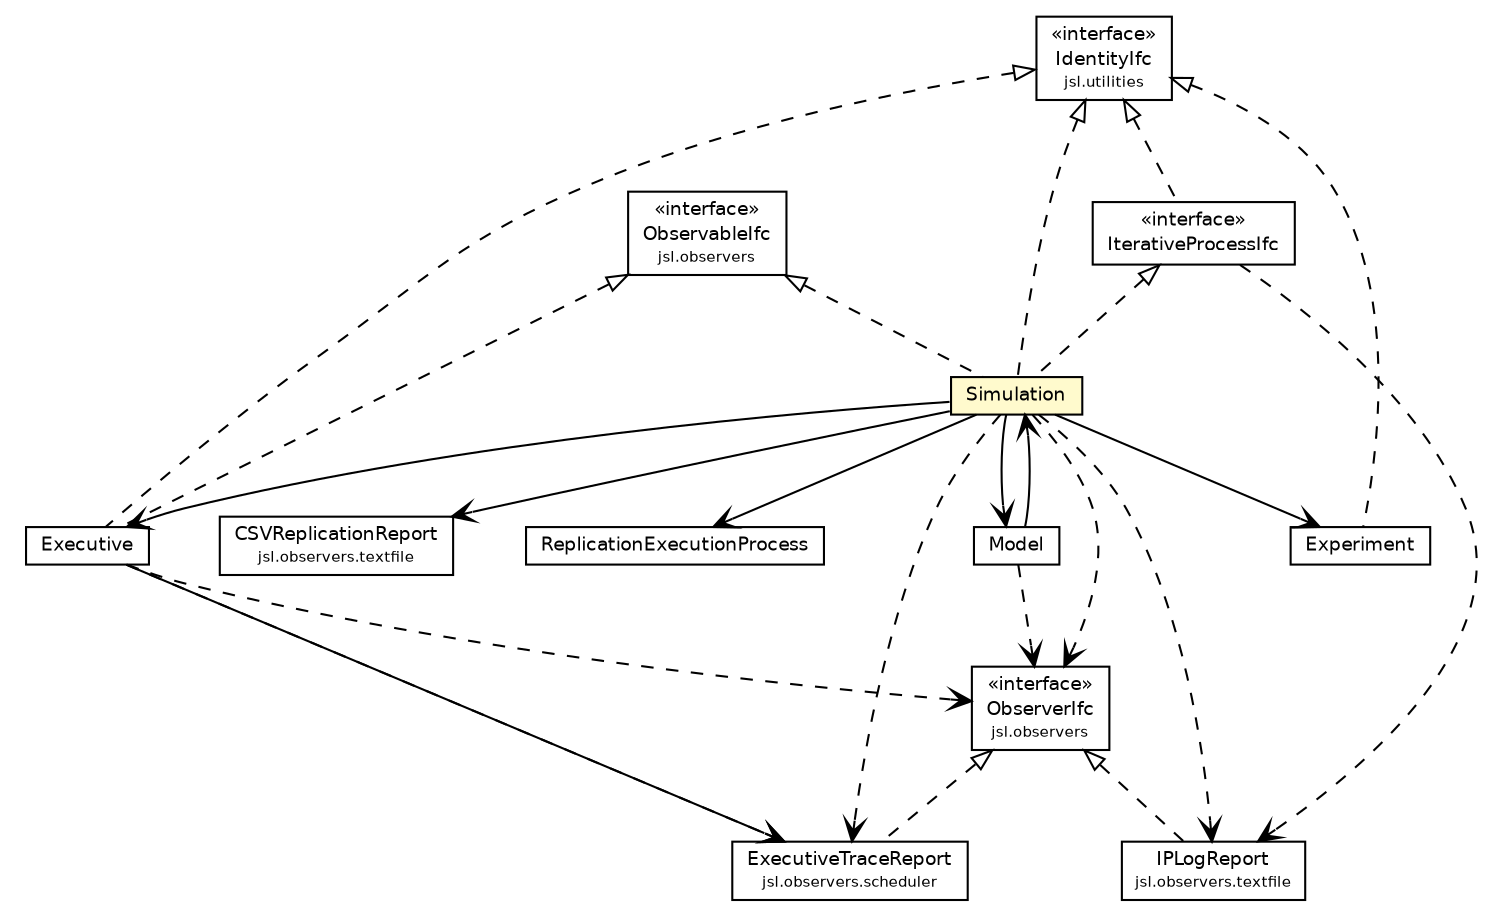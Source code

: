 #!/usr/local/bin/dot
#
# Class diagram 
# Generated by UMLGraph version 5.4 (http://www.umlgraph.org/)
#

digraph G {
	edge [fontname="Helvetica",fontsize=10,labelfontname="Helvetica",labelfontsize=10];
	node [fontname="Helvetica",fontsize=10,shape=plaintext];
	nodesep=0.25;
	ranksep=0.5;
	// jsl.modeling.Simulation
	c184185 [label=<<table title="jsl.modeling.Simulation" border="0" cellborder="1" cellspacing="0" cellpadding="2" port="p" bgcolor="lemonChiffon" href="./Simulation.html">
		<tr><td><table border="0" cellspacing="0" cellpadding="1">
<tr><td align="center" balign="center"> Simulation </td></tr>
		</table></td></tr>
		</table>>, URL="./Simulation.html", fontname="Helvetica", fontcolor="black", fontsize=9.0];
	// jsl.modeling.Simulation.ReplicationExecutionProcess
	c184186 [label=<<table title="jsl.modeling.Simulation.ReplicationExecutionProcess" border="0" cellborder="1" cellspacing="0" cellpadding="2" port="p" href="./Simulation.ReplicationExecutionProcess.html">
		<tr><td><table border="0" cellspacing="0" cellpadding="1">
<tr><td align="center" balign="center"> ReplicationExecutionProcess </td></tr>
		</table></td></tr>
		</table>>, URL="./Simulation.ReplicationExecutionProcess.html", fontname="Helvetica", fontcolor="black", fontsize=9.0];
	// jsl.modeling.Model
	c184195 [label=<<table title="jsl.modeling.Model" border="0" cellborder="1" cellspacing="0" cellpadding="2" port="p" href="./Model.html">
		<tr><td><table border="0" cellspacing="0" cellpadding="1">
<tr><td align="center" balign="center"> Model </td></tr>
		</table></td></tr>
		</table>>, URL="./Model.html", fontname="Helvetica", fontcolor="black", fontsize=9.0];
	// jsl.modeling.IterativeProcessIfc
	c184199 [label=<<table title="jsl.modeling.IterativeProcessIfc" border="0" cellborder="1" cellspacing="0" cellpadding="2" port="p" href="./IterativeProcessIfc.html">
		<tr><td><table border="0" cellspacing="0" cellpadding="1">
<tr><td align="center" balign="center"> &#171;interface&#187; </td></tr>
<tr><td align="center" balign="center"> IterativeProcessIfc </td></tr>
		</table></td></tr>
		</table>>, URL="./IterativeProcessIfc.html", fontname="Helvetica", fontcolor="black", fontsize=9.0];
	// jsl.modeling.Experiment
	c184203 [label=<<table title="jsl.modeling.Experiment" border="0" cellborder="1" cellspacing="0" cellpadding="2" port="p" href="./Experiment.html">
		<tr><td><table border="0" cellspacing="0" cellpadding="1">
<tr><td align="center" balign="center"> Experiment </td></tr>
		</table></td></tr>
		</table>>, URL="./Experiment.html", fontname="Helvetica", fontcolor="black", fontsize=9.0];
	// jsl.modeling.Executive
	c184204 [label=<<table title="jsl.modeling.Executive" border="0" cellborder="1" cellspacing="0" cellpadding="2" port="p" href="./Executive.html">
		<tr><td><table border="0" cellspacing="0" cellpadding="1">
<tr><td align="center" balign="center"> Executive </td></tr>
		</table></td></tr>
		</table>>, URL="./Executive.html", fontname="Helvetica", fontcolor="black", fontsize=9.0];
	// jsl.observers.ObserverIfc
	c184447 [label=<<table title="jsl.observers.ObserverIfc" border="0" cellborder="1" cellspacing="0" cellpadding="2" port="p" href="../observers/ObserverIfc.html">
		<tr><td><table border="0" cellspacing="0" cellpadding="1">
<tr><td align="center" balign="center"> &#171;interface&#187; </td></tr>
<tr><td align="center" balign="center"> ObserverIfc </td></tr>
<tr><td align="center" balign="center"><font point-size="7.0"> jsl.observers </font></td></tr>
		</table></td></tr>
		</table>>, URL="../observers/ObserverIfc.html", fontname="Helvetica", fontcolor="black", fontsize=9.0];
	// jsl.observers.ObservableIfc
	c184448 [label=<<table title="jsl.observers.ObservableIfc" border="0" cellborder="1" cellspacing="0" cellpadding="2" port="p" href="../observers/ObservableIfc.html">
		<tr><td><table border="0" cellspacing="0" cellpadding="1">
<tr><td align="center" balign="center"> &#171;interface&#187; </td></tr>
<tr><td align="center" balign="center"> ObservableIfc </td></tr>
<tr><td align="center" balign="center"><font point-size="7.0"> jsl.observers </font></td></tr>
		</table></td></tr>
		</table>>, URL="../observers/ObservableIfc.html", fontname="Helvetica", fontcolor="black", fontsize=9.0];
	// jsl.observers.scheduler.ExecutiveTraceReport
	c184460 [label=<<table title="jsl.observers.scheduler.ExecutiveTraceReport" border="0" cellborder="1" cellspacing="0" cellpadding="2" port="p" href="../observers/scheduler/ExecutiveTraceReport.html">
		<tr><td><table border="0" cellspacing="0" cellpadding="1">
<tr><td align="center" balign="center"> ExecutiveTraceReport </td></tr>
<tr><td align="center" balign="center"><font point-size="7.0"> jsl.observers.scheduler </font></td></tr>
		</table></td></tr>
		</table>>, URL="../observers/scheduler/ExecutiveTraceReport.html", fontname="Helvetica", fontcolor="black", fontsize=9.0];
	// jsl.observers.textfile.IPLogReport
	c184465 [label=<<table title="jsl.observers.textfile.IPLogReport" border="0" cellborder="1" cellspacing="0" cellpadding="2" port="p" href="../observers/textfile/IPLogReport.html">
		<tr><td><table border="0" cellspacing="0" cellpadding="1">
<tr><td align="center" balign="center"> IPLogReport </td></tr>
<tr><td align="center" balign="center"><font point-size="7.0"> jsl.observers.textfile </font></td></tr>
		</table></td></tr>
		</table>>, URL="../observers/textfile/IPLogReport.html", fontname="Helvetica", fontcolor="black", fontsize=9.0];
	// jsl.observers.textfile.CSVReplicationReport
	c184467 [label=<<table title="jsl.observers.textfile.CSVReplicationReport" border="0" cellborder="1" cellspacing="0" cellpadding="2" port="p" href="../observers/textfile/CSVReplicationReport.html">
		<tr><td><table border="0" cellspacing="0" cellpadding="1">
<tr><td align="center" balign="center"> CSVReplicationReport </td></tr>
<tr><td align="center" balign="center"><font point-size="7.0"> jsl.observers.textfile </font></td></tr>
		</table></td></tr>
		</table>>, URL="../observers/textfile/CSVReplicationReport.html", fontname="Helvetica", fontcolor="black", fontsize=9.0];
	// jsl.utilities.IdentityIfc
	c184479 [label=<<table title="jsl.utilities.IdentityIfc" border="0" cellborder="1" cellspacing="0" cellpadding="2" port="p" href="../utilities/IdentityIfc.html">
		<tr><td><table border="0" cellspacing="0" cellpadding="1">
<tr><td align="center" balign="center"> &#171;interface&#187; </td></tr>
<tr><td align="center" balign="center"> IdentityIfc </td></tr>
<tr><td align="center" balign="center"><font point-size="7.0"> jsl.utilities </font></td></tr>
		</table></td></tr>
		</table>>, URL="../utilities/IdentityIfc.html", fontname="Helvetica", fontcolor="black", fontsize=9.0];
	//jsl.modeling.Simulation implements jsl.utilities.IdentityIfc
	c184479:p -> c184185:p [dir=back,arrowtail=empty,style=dashed];
	//jsl.modeling.Simulation implements jsl.observers.ObservableIfc
	c184448:p -> c184185:p [dir=back,arrowtail=empty,style=dashed];
	//jsl.modeling.Simulation implements jsl.modeling.IterativeProcessIfc
	c184199:p -> c184185:p [dir=back,arrowtail=empty,style=dashed];
	//jsl.modeling.IterativeProcessIfc implements jsl.utilities.IdentityIfc
	c184479:p -> c184199:p [dir=back,arrowtail=empty,style=dashed];
	//jsl.modeling.Experiment implements jsl.utilities.IdentityIfc
	c184479:p -> c184203:p [dir=back,arrowtail=empty,style=dashed];
	//jsl.modeling.Executive implements jsl.utilities.IdentityIfc
	c184479:p -> c184204:p [dir=back,arrowtail=empty,style=dashed];
	//jsl.modeling.Executive implements jsl.observers.ObservableIfc
	c184448:p -> c184204:p [dir=back,arrowtail=empty,style=dashed];
	//jsl.observers.scheduler.ExecutiveTraceReport implements jsl.observers.ObserverIfc
	c184447:p -> c184460:p [dir=back,arrowtail=empty,style=dashed];
	//jsl.observers.textfile.IPLogReport implements jsl.observers.ObserverIfc
	c184447:p -> c184465:p [dir=back,arrowtail=empty,style=dashed];
	// jsl.modeling.Simulation NAVASSOC jsl.modeling.Executive
	c184185:p -> c184204:p [taillabel="", label="", headlabel="", fontname="Helvetica", fontcolor="black", fontsize=10.0, color="black", arrowhead=open];
	// jsl.modeling.Simulation NAVASSOC jsl.modeling.Experiment
	c184185:p -> c184203:p [taillabel="", label="", headlabel="", fontname="Helvetica", fontcolor="black", fontsize=10.0, color="black", arrowhead=open];
	// jsl.modeling.Simulation NAVASSOC jsl.modeling.Model
	c184185:p -> c184195:p [taillabel="", label="", headlabel="", fontname="Helvetica", fontcolor="black", fontsize=10.0, color="black", arrowhead=open];
	// jsl.modeling.Simulation NAVASSOC jsl.modeling.Simulation.ReplicationExecutionProcess
	c184185:p -> c184186:p [taillabel="", label="", headlabel="", fontname="Helvetica", fontcolor="black", fontsize=10.0, color="black", arrowhead=open];
	// jsl.modeling.Simulation NAVASSOC jsl.observers.textfile.CSVReplicationReport
	c184185:p -> c184467:p [taillabel="", label="", headlabel="", fontname="Helvetica", fontcolor="black", fontsize=10.0, color="black", arrowhead=open];
	// jsl.modeling.Model NAVASSOC jsl.modeling.Simulation
	c184195:p -> c184185:p [taillabel="", label="", headlabel="", fontname="Helvetica", fontcolor="black", fontsize=10.0, color="black", arrowhead=open];
	// jsl.modeling.Executive NAVASSOC jsl.observers.scheduler.ExecutiveTraceReport
	c184204:p -> c184460:p [taillabel="", label="", headlabel="", fontname="Helvetica", fontcolor="black", fontsize=10.0, color="black", arrowhead=open];
	// jsl.modeling.Simulation DEPEND jsl.observers.scheduler.ExecutiveTraceReport
	c184185:p -> c184460:p [taillabel="", label="", headlabel="", fontname="Helvetica", fontcolor="black", fontsize=10.0, color="black", arrowhead=open, style=dashed];
	// jsl.modeling.Simulation DEPEND jsl.observers.ObserverIfc
	c184185:p -> c184447:p [taillabel="", label="", headlabel="", fontname="Helvetica", fontcolor="black", fontsize=10.0, color="black", arrowhead=open, style=dashed];
	// jsl.modeling.Simulation DEPEND jsl.observers.textfile.IPLogReport
	c184185:p -> c184465:p [taillabel="", label="", headlabel="", fontname="Helvetica", fontcolor="black", fontsize=10.0, color="black", arrowhead=open, style=dashed];
	// jsl.modeling.Model DEPEND jsl.observers.ObserverIfc
	c184195:p -> c184447:p [taillabel="", label="", headlabel="", fontname="Helvetica", fontcolor="black", fontsize=10.0, color="black", arrowhead=open, style=dashed];
	// jsl.modeling.IterativeProcessIfc DEPEND jsl.observers.textfile.IPLogReport
	c184199:p -> c184465:p [taillabel="", label="", headlabel="", fontname="Helvetica", fontcolor="black", fontsize=10.0, color="black", arrowhead=open, style=dashed];
	// jsl.modeling.Executive DEPEND jsl.observers.scheduler.ExecutiveTraceReport
	c184204:p -> c184460:p [taillabel="", label="", headlabel="", fontname="Helvetica", fontcolor="black", fontsize=10.0, color="black", arrowhead=open, style=dashed];
	// jsl.modeling.Executive DEPEND jsl.observers.ObserverIfc
	c184204:p -> c184447:p [taillabel="", label="", headlabel="", fontname="Helvetica", fontcolor="black", fontsize=10.0, color="black", arrowhead=open, style=dashed];
}

